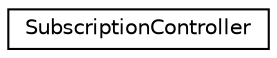 digraph "Graphical Class Hierarchy"
{
  edge [fontname="Helvetica",fontsize="10",labelfontname="Helvetica",labelfontsize="10"];
  node [fontname="Helvetica",fontsize="10",shape=record];
  rankdir="LR";
  Node1 [label="SubscriptionController",height=0.2,width=0.4,color="black", fillcolor="white", style="filled",URL="$class_sagenda_1_1_controllers_1_1_subscription_controller.html"];
}
